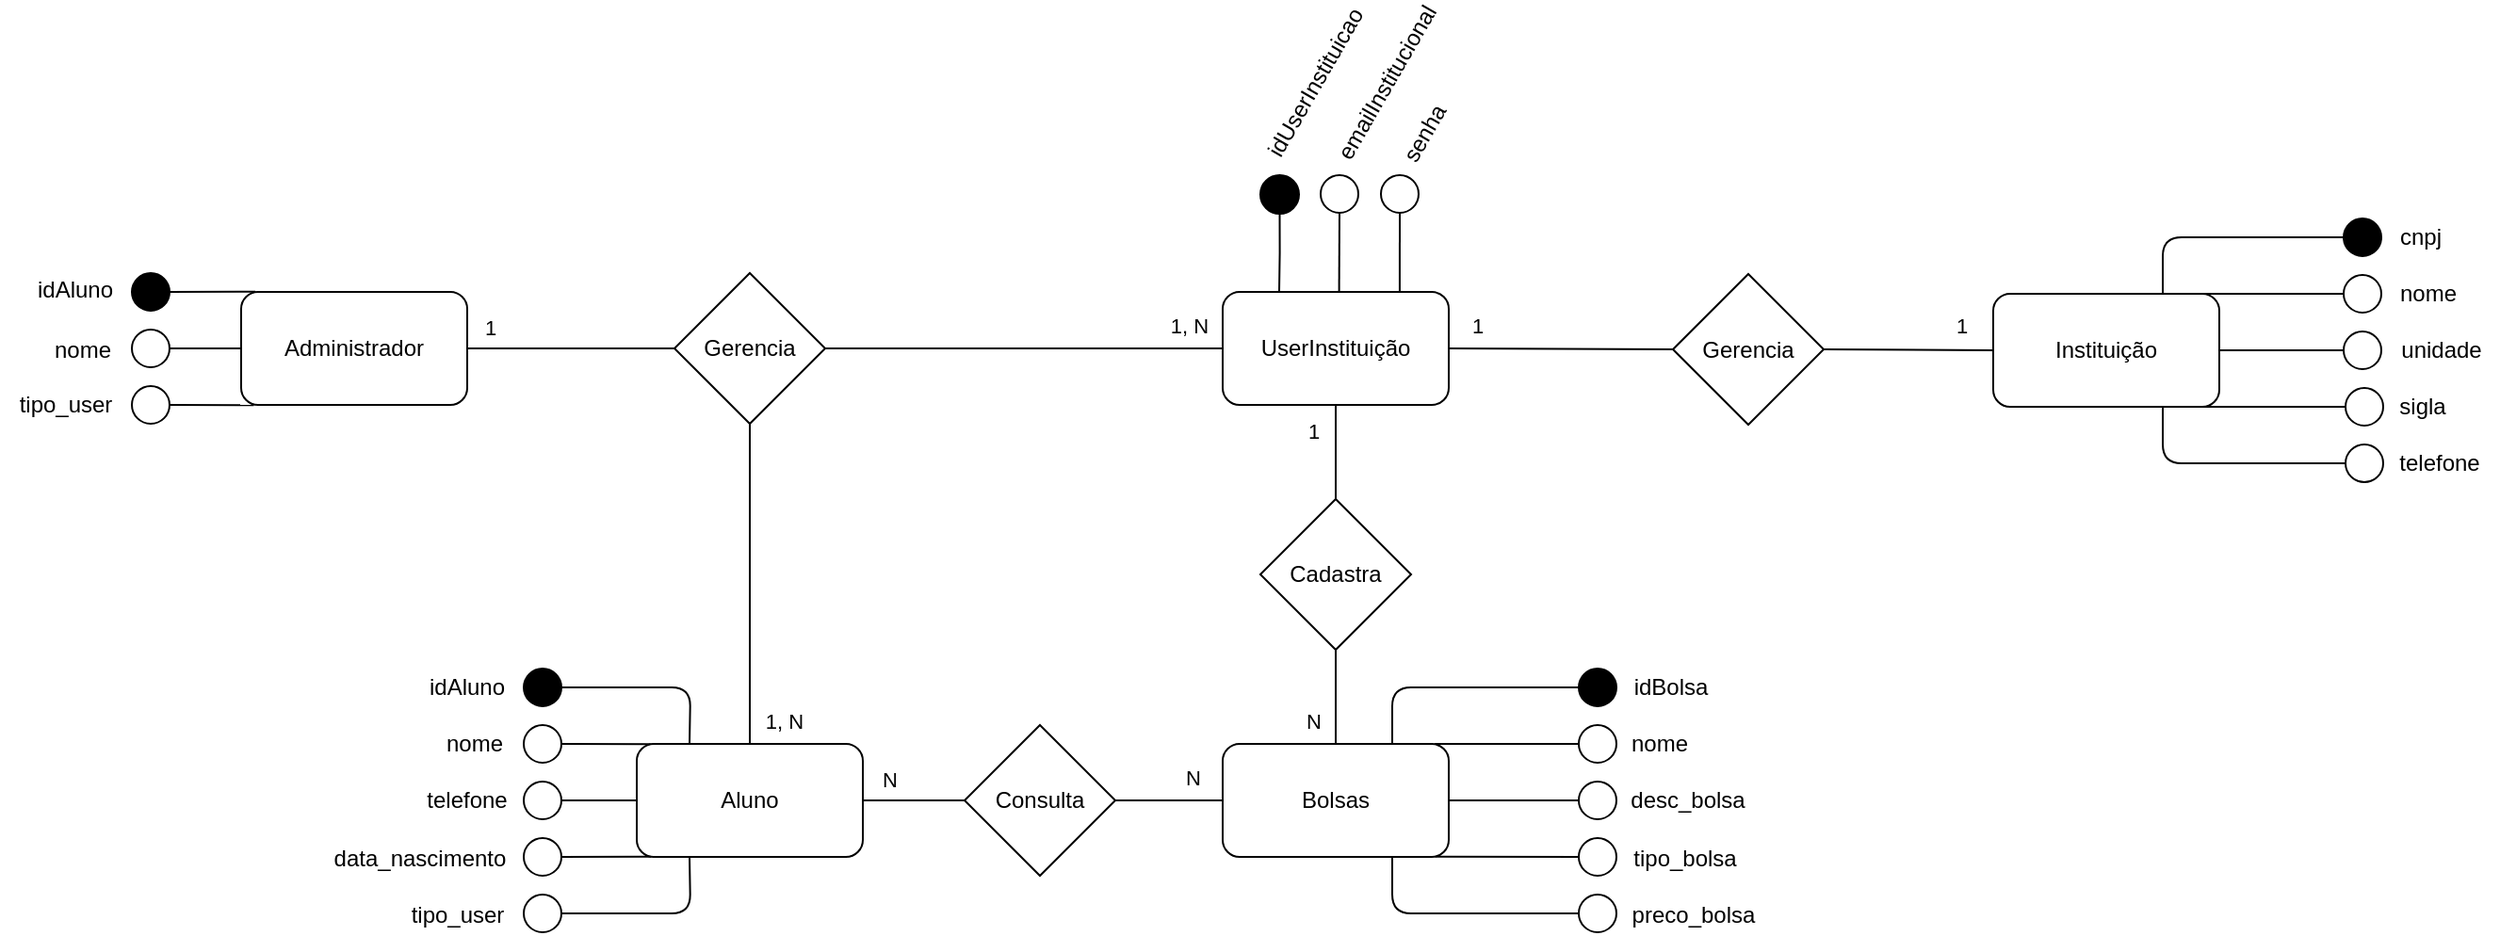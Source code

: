 <mxfile version="24.8.6">
  <diagram name="Página-1" id="HAxk9lvWDfS05fTYWl_q">
    <mxGraphModel dx="1035" dy="553" grid="1" gridSize="10" guides="1" tooltips="1" connect="1" arrows="1" fold="1" page="1" pageScale="1" pageWidth="827" pageHeight="1169" math="0" shadow="0">
      <root>
        <mxCell id="0" />
        <mxCell id="1" parent="0" />
        <mxCell id="UZev7EF_9bcKUdjiLRx3-1" value="Aluno" style="rounded=1;whiteSpace=wrap;html=1;" parent="1" vertex="1">
          <mxGeometry x="468" y="429" width="120" height="60" as="geometry" />
        </mxCell>
        <mxCell id="UZev7EF_9bcKUdjiLRx3-2" value="Consulta" style="rhombus;whiteSpace=wrap;html=1;" parent="1" vertex="1">
          <mxGeometry x="642" y="419" width="80" height="80" as="geometry" />
        </mxCell>
        <mxCell id="UZev7EF_9bcKUdjiLRx3-3" value="Bolsas" style="rounded=1;whiteSpace=wrap;html=1;" parent="1" vertex="1">
          <mxGeometry x="779" y="429" width="120" height="60" as="geometry" />
        </mxCell>
        <mxCell id="UZev7EF_9bcKUdjiLRx3-4" value="Cadastra" style="rhombus;whiteSpace=wrap;html=1;" parent="1" vertex="1">
          <mxGeometry x="799" y="299" width="80" height="80" as="geometry" />
        </mxCell>
        <mxCell id="LGmtJFAplZEheYw9YoZS-16" style="rounded=0;orthogonalLoop=1;jettySize=auto;html=1;exitX=1;exitY=0.5;exitDx=0;exitDy=0;entryX=0;entryY=0.5;entryDx=0;entryDy=0;endArrow=none;endFill=0;" parent="1" source="UZev7EF_9bcKUdjiLRx3-5" target="LGmtJFAplZEheYw9YoZS-14" edge="1">
          <mxGeometry relative="1" as="geometry" />
        </mxCell>
        <mxCell id="LGmtJFAplZEheYw9YoZS-27" value="1" style="edgeLabel;html=1;align=center;verticalAlign=middle;resizable=0;points=[];" parent="LGmtJFAplZEheYw9YoZS-16" vertex="1" connectable="0">
          <mxGeometry x="-0.686" y="2" relative="1" as="geometry">
            <mxPoint x="-4" y="-10" as="offset" />
          </mxGeometry>
        </mxCell>
        <mxCell id="UZev7EF_9bcKUdjiLRx3-5" value="UserInstituição" style="rounded=1;whiteSpace=wrap;html=1;" parent="1" vertex="1">
          <mxGeometry x="779" y="189" width="120" height="60" as="geometry" />
        </mxCell>
        <mxCell id="UZev7EF_9bcKUdjiLRx3-6" value="Administrador" style="rounded=1;whiteSpace=wrap;html=1;" parent="1" vertex="1">
          <mxGeometry x="258" y="189" width="120" height="60" as="geometry" />
        </mxCell>
        <mxCell id="UZev7EF_9bcKUdjiLRx3-7" value="Gerencia" style="rhombus;whiteSpace=wrap;html=1;" parent="1" vertex="1">
          <mxGeometry x="488" y="179" width="80" height="80" as="geometry" />
        </mxCell>
        <mxCell id="UZev7EF_9bcKUdjiLRx3-8" value="" style="ellipse;fillColor=strokeColor;html=1;" parent="1" vertex="1">
          <mxGeometry x="200" y="179" width="20" height="20" as="geometry" />
        </mxCell>
        <mxCell id="UZev7EF_9bcKUdjiLRx3-10" value="" style="ellipse;" parent="1" vertex="1">
          <mxGeometry x="200" y="209" width="20" height="20" as="geometry" />
        </mxCell>
        <mxCell id="UZev7EF_9bcKUdjiLRx3-11" value="" style="ellipse;" parent="1" vertex="1">
          <mxGeometry x="200" y="239" width="20" height="20" as="geometry" />
        </mxCell>
        <mxCell id="UZev7EF_9bcKUdjiLRx3-13" value="idAluno" style="text;html=1;align=center;verticalAlign=middle;whiteSpace=wrap;rounded=0;" parent="1" vertex="1">
          <mxGeometry x="140" y="180" width="60" height="15" as="geometry" />
        </mxCell>
        <mxCell id="UZev7EF_9bcKUdjiLRx3-16" value="nome" style="text;html=1;align=center;verticalAlign=middle;whiteSpace=wrap;rounded=0;" parent="1" vertex="1">
          <mxGeometry x="144" y="212.5" width="60" height="15" as="geometry" />
        </mxCell>
        <mxCell id="UZev7EF_9bcKUdjiLRx3-18" value="tipo_user" style="text;html=1;align=center;verticalAlign=middle;whiteSpace=wrap;rounded=0;" parent="1" vertex="1">
          <mxGeometry x="130" y="241.5" width="70" height="15" as="geometry" />
        </mxCell>
        <mxCell id="UZev7EF_9bcKUdjiLRx3-22" value="" style="endArrow=none;html=1;rounded=1;exitX=1;exitY=0.5;exitDx=0;exitDy=0;entryX=0.063;entryY=-0.002;entryDx=0;entryDy=0;entryPerimeter=0;" parent="1" source="UZev7EF_9bcKUdjiLRx3-8" target="UZev7EF_9bcKUdjiLRx3-6" edge="1">
          <mxGeometry width="50" height="50" relative="1" as="geometry">
            <mxPoint x="220" y="189" as="sourcePoint" />
            <mxPoint x="298" y="199" as="targetPoint" />
          </mxGeometry>
        </mxCell>
        <mxCell id="UZev7EF_9bcKUdjiLRx3-23" value="" style="endArrow=none;html=1;rounded=1;exitX=1;exitY=0.5;exitDx=0;exitDy=0;entryX=0;entryY=0.5;entryDx=0;entryDy=0;edgeStyle=orthogonalEdgeStyle;curved=0;" parent="1" source="UZev7EF_9bcKUdjiLRx3-10" target="UZev7EF_9bcKUdjiLRx3-6" edge="1">
          <mxGeometry width="50" height="50" relative="1" as="geometry">
            <mxPoint x="230" y="169" as="sourcePoint" />
            <mxPoint x="298" y="199" as="targetPoint" />
          </mxGeometry>
        </mxCell>
        <mxCell id="UZev7EF_9bcKUdjiLRx3-24" value="" style="endArrow=none;html=1;rounded=1;exitX=1;exitY=0.5;exitDx=0;exitDy=0;entryX=0.056;entryY=1.003;entryDx=0;entryDy=0;entryPerimeter=0;" parent="1" source="UZev7EF_9bcKUdjiLRx3-11" target="UZev7EF_9bcKUdjiLRx3-6" edge="1">
          <mxGeometry width="50" height="50" relative="1" as="geometry">
            <mxPoint x="230" y="229" as="sourcePoint" />
            <mxPoint x="268" y="229" as="targetPoint" />
          </mxGeometry>
        </mxCell>
        <mxCell id="UZev7EF_9bcKUdjiLRx3-28" value="" style="ellipse;fillColor=strokeColor;html=1;" parent="1" vertex="1">
          <mxGeometry x="408" y="389" width="20" height="20" as="geometry" />
        </mxCell>
        <mxCell id="UZev7EF_9bcKUdjiLRx3-29" value="" style="ellipse;" parent="1" vertex="1">
          <mxGeometry x="408" y="419" width="20" height="20" as="geometry" />
        </mxCell>
        <mxCell id="UZev7EF_9bcKUdjiLRx3-30" value="" style="ellipse;" parent="1" vertex="1">
          <mxGeometry x="408" y="449" width="20" height="20" as="geometry" />
        </mxCell>
        <mxCell id="UZev7EF_9bcKUdjiLRx3-31" value="" style="ellipse;" parent="1" vertex="1">
          <mxGeometry x="408" y="479" width="20" height="20" as="geometry" />
        </mxCell>
        <mxCell id="UZev7EF_9bcKUdjiLRx3-32" value="" style="ellipse;" parent="1" vertex="1">
          <mxGeometry x="408" y="509" width="20" height="20" as="geometry" />
        </mxCell>
        <mxCell id="UZev7EF_9bcKUdjiLRx3-33" value="idAluno" style="text;html=1;align=center;verticalAlign=middle;whiteSpace=wrap;rounded=0;" parent="1" vertex="1">
          <mxGeometry x="348" y="391.5" width="60" height="15" as="geometry" />
        </mxCell>
        <mxCell id="UZev7EF_9bcKUdjiLRx3-34" value="nome" style="text;html=1;align=center;verticalAlign=middle;whiteSpace=wrap;rounded=0;" parent="1" vertex="1">
          <mxGeometry x="352" y="421.5" width="60" height="15" as="geometry" />
        </mxCell>
        <mxCell id="UZev7EF_9bcKUdjiLRx3-35" value="telefone" style="text;html=1;align=center;verticalAlign=middle;whiteSpace=wrap;rounded=0;" parent="1" vertex="1">
          <mxGeometry x="348" y="451.5" width="60" height="15" as="geometry" />
        </mxCell>
        <mxCell id="UZev7EF_9bcKUdjiLRx3-36" value="data_nascimento" style="text;html=1;align=center;verticalAlign=middle;whiteSpace=wrap;rounded=0;" parent="1" vertex="1">
          <mxGeometry x="298" y="482" width="110" height="15" as="geometry" />
        </mxCell>
        <mxCell id="UZev7EF_9bcKUdjiLRx3-37" value="tipo_user" style="text;html=1;align=center;verticalAlign=middle;whiteSpace=wrap;rounded=0;" parent="1" vertex="1">
          <mxGeometry x="338" y="512" width="70" height="15" as="geometry" />
        </mxCell>
        <mxCell id="UZev7EF_9bcKUdjiLRx3-38" value="" style="endArrow=none;html=1;rounded=1;exitX=1;exitY=0.5;exitDx=0;exitDy=0;entryX=0.25;entryY=0;entryDx=0;entryDy=0;edgeStyle=orthogonalEdgeStyle;curved=0;" parent="1" source="UZev7EF_9bcKUdjiLRx3-28" edge="1">
          <mxGeometry width="50" height="50" relative="1" as="geometry">
            <mxPoint x="576" y="409" as="sourcePoint" />
            <mxPoint x="496" y="429" as="targetPoint" />
          </mxGeometry>
        </mxCell>
        <mxCell id="UZev7EF_9bcKUdjiLRx3-39" value="" style="endArrow=none;html=1;rounded=1;exitX=1;exitY=0.5;exitDx=0;exitDy=0;entryX=0.06;entryY=0.003;entryDx=0;entryDy=0;entryPerimeter=0;" parent="1" source="UZev7EF_9bcKUdjiLRx3-29" target="UZev7EF_9bcKUdjiLRx3-1" edge="1">
          <mxGeometry width="50" height="50" relative="1" as="geometry">
            <mxPoint x="438" y="409" as="sourcePoint" />
            <mxPoint x="458" y="419" as="targetPoint" />
          </mxGeometry>
        </mxCell>
        <mxCell id="UZev7EF_9bcKUdjiLRx3-40" value="" style="endArrow=none;html=1;rounded=1;exitX=1;exitY=0.5;exitDx=0;exitDy=0;entryX=0;entryY=0.5;entryDx=0;entryDy=0;edgeStyle=orthogonalEdgeStyle;curved=0;" parent="1" source="UZev7EF_9bcKUdjiLRx3-30" target="UZev7EF_9bcKUdjiLRx3-1" edge="1">
          <mxGeometry width="50" height="50" relative="1" as="geometry">
            <mxPoint x="438" y="409" as="sourcePoint" />
            <mxPoint x="466" y="459" as="targetPoint" />
          </mxGeometry>
        </mxCell>
        <mxCell id="UZev7EF_9bcKUdjiLRx3-41" value="" style="endArrow=none;html=1;rounded=1;exitX=1;exitY=0.5;exitDx=0;exitDy=0;entryX=0.063;entryY=0.997;entryDx=0;entryDy=0;entryPerimeter=0;" parent="1" source="UZev7EF_9bcKUdjiLRx3-31" target="UZev7EF_9bcKUdjiLRx3-1" edge="1">
          <mxGeometry width="50" height="50" relative="1" as="geometry">
            <mxPoint x="438" y="469" as="sourcePoint" />
            <mxPoint x="466" y="489" as="targetPoint" />
          </mxGeometry>
        </mxCell>
        <mxCell id="UZev7EF_9bcKUdjiLRx3-42" value="" style="endArrow=none;html=1;rounded=1;exitX=1;exitY=0.5;exitDx=0;exitDy=0;edgeStyle=orthogonalEdgeStyle;curved=0;entryX=0.25;entryY=1;entryDx=0;entryDy=0;" parent="1" source="UZev7EF_9bcKUdjiLRx3-32" edge="1">
          <mxGeometry width="50" height="50" relative="1" as="geometry">
            <mxPoint x="438" y="409" as="sourcePoint" />
            <mxPoint x="496" y="489" as="targetPoint" />
          </mxGeometry>
        </mxCell>
        <mxCell id="UZev7EF_9bcKUdjiLRx3-43" value="" style="endArrow=none;html=1;rounded=1;exitX=0;exitY=0.5;exitDx=0;exitDy=0;entryX=1;entryY=0.5;entryDx=0;entryDy=0;" parent="1" source="UZev7EF_9bcKUdjiLRx3-7" target="UZev7EF_9bcKUdjiLRx3-6" edge="1">
          <mxGeometry width="50" height="50" relative="1" as="geometry">
            <mxPoint x="230" y="189" as="sourcePoint" />
            <mxPoint x="276" y="189" as="targetPoint" />
          </mxGeometry>
        </mxCell>
        <mxCell id="UZev7EF_9bcKUdjiLRx3-79" value="1" style="edgeLabel;html=1;align=center;verticalAlign=middle;resizable=0;points=[];" parent="UZev7EF_9bcKUdjiLRx3-43" vertex="1" connectable="0">
          <mxGeometry x="0.491" y="-1" relative="1" as="geometry">
            <mxPoint x="-16" y="-10" as="offset" />
          </mxGeometry>
        </mxCell>
        <mxCell id="UZev7EF_9bcKUdjiLRx3-44" value="" style="endArrow=none;html=1;rounded=1;exitX=0.5;exitY=0;exitDx=0;exitDy=0;entryX=0.5;entryY=1;entryDx=0;entryDy=0;" parent="1" source="UZev7EF_9bcKUdjiLRx3-1" target="UZev7EF_9bcKUdjiLRx3-7" edge="1">
          <mxGeometry width="50" height="50" relative="1" as="geometry">
            <mxPoint x="498" y="239" as="sourcePoint" />
            <mxPoint x="388" y="239" as="targetPoint" />
          </mxGeometry>
        </mxCell>
        <mxCell id="UZev7EF_9bcKUdjiLRx3-81" value="1, N" style="edgeLabel;html=1;align=center;verticalAlign=middle;resizable=0;points=[];" parent="UZev7EF_9bcKUdjiLRx3-44" vertex="1" connectable="0">
          <mxGeometry x="-0.804" y="-2" relative="1" as="geometry">
            <mxPoint x="16" y="4" as="offset" />
          </mxGeometry>
        </mxCell>
        <mxCell id="UZev7EF_9bcKUdjiLRx3-45" value="" style="endArrow=none;html=1;rounded=1;exitX=1;exitY=0.5;exitDx=0;exitDy=0;entryX=0;entryY=0.5;entryDx=0;entryDy=0;" parent="1" source="UZev7EF_9bcKUdjiLRx3-7" target="UZev7EF_9bcKUdjiLRx3-5" edge="1">
          <mxGeometry width="50" height="50" relative="1" as="geometry">
            <mxPoint x="538" y="439" as="sourcePoint" />
            <mxPoint x="538" y="279" as="targetPoint" />
          </mxGeometry>
        </mxCell>
        <mxCell id="UZev7EF_9bcKUdjiLRx3-80" value="1, N" style="edgeLabel;html=1;align=center;verticalAlign=middle;resizable=0;points=[];" parent="UZev7EF_9bcKUdjiLRx3-45" vertex="1" connectable="0">
          <mxGeometry x="0.719" y="-1" relative="1" as="geometry">
            <mxPoint x="11" y="-13" as="offset" />
          </mxGeometry>
        </mxCell>
        <mxCell id="UZev7EF_9bcKUdjiLRx3-46" value="" style="endArrow=none;html=1;rounded=1;exitX=0.5;exitY=0;exitDx=0;exitDy=0;entryX=0.5;entryY=1;entryDx=0;entryDy=0;" parent="1" source="UZev7EF_9bcKUdjiLRx3-4" target="UZev7EF_9bcKUdjiLRx3-5" edge="1">
          <mxGeometry width="50" height="50" relative="1" as="geometry">
            <mxPoint x="578" y="229" as="sourcePoint" />
            <mxPoint x="789" y="229" as="targetPoint" />
          </mxGeometry>
        </mxCell>
        <mxCell id="UZev7EF_9bcKUdjiLRx3-85" value="1" style="edgeLabel;html=1;align=center;verticalAlign=middle;resizable=0;points=[];" parent="UZev7EF_9bcKUdjiLRx3-46" vertex="1" connectable="0">
          <mxGeometry x="0.4" relative="1" as="geometry">
            <mxPoint x="-12" y="-1" as="offset" />
          </mxGeometry>
        </mxCell>
        <mxCell id="UZev7EF_9bcKUdjiLRx3-47" value="" style="endArrow=none;html=1;rounded=1;exitX=0.5;exitY=0;exitDx=0;exitDy=0;entryX=0.5;entryY=1;entryDx=0;entryDy=0;" parent="1" source="UZev7EF_9bcKUdjiLRx3-3" target="UZev7EF_9bcKUdjiLRx3-4" edge="1">
          <mxGeometry width="50" height="50" relative="1" as="geometry">
            <mxPoint x="849" y="309" as="sourcePoint" />
            <mxPoint x="849" y="259" as="targetPoint" />
          </mxGeometry>
        </mxCell>
        <mxCell id="UZev7EF_9bcKUdjiLRx3-84" value="N" style="edgeLabel;html=1;align=center;verticalAlign=middle;resizable=0;points=[];" parent="UZev7EF_9bcKUdjiLRx3-47" vertex="1" connectable="0">
          <mxGeometry x="-0.433" y="1" relative="1" as="geometry">
            <mxPoint x="-11" y="2" as="offset" />
          </mxGeometry>
        </mxCell>
        <mxCell id="UZev7EF_9bcKUdjiLRx3-48" value="" style="endArrow=none;html=1;rounded=1;exitX=1;exitY=0.5;exitDx=0;exitDy=0;entryX=0;entryY=0.5;entryDx=0;entryDy=0;" parent="1" source="UZev7EF_9bcKUdjiLRx3-2" target="UZev7EF_9bcKUdjiLRx3-3" edge="1">
          <mxGeometry width="50" height="50" relative="1" as="geometry">
            <mxPoint x="849" y="439" as="sourcePoint" />
            <mxPoint x="849" y="389" as="targetPoint" />
          </mxGeometry>
        </mxCell>
        <mxCell id="UZev7EF_9bcKUdjiLRx3-83" value="N" style="edgeLabel;html=1;align=center;verticalAlign=middle;resizable=0;points=[];" parent="UZev7EF_9bcKUdjiLRx3-48" vertex="1" connectable="0">
          <mxGeometry x="0.368" y="-1" relative="1" as="geometry">
            <mxPoint x="2" y="-13" as="offset" />
          </mxGeometry>
        </mxCell>
        <mxCell id="UZev7EF_9bcKUdjiLRx3-49" value="" style="endArrow=none;html=1;rounded=1;exitX=1;exitY=0.5;exitDx=0;exitDy=0;entryX=0;entryY=0.5;entryDx=0;entryDy=0;" parent="1" source="UZev7EF_9bcKUdjiLRx3-1" target="UZev7EF_9bcKUdjiLRx3-2" edge="1">
          <mxGeometry width="50" height="50" relative="1" as="geometry">
            <mxPoint x="732" y="469" as="sourcePoint" />
            <mxPoint x="789" y="469" as="targetPoint" />
          </mxGeometry>
        </mxCell>
        <mxCell id="UZev7EF_9bcKUdjiLRx3-82" value="N" style="edgeLabel;html=1;align=center;verticalAlign=middle;resizable=0;points=[];" parent="UZev7EF_9bcKUdjiLRx3-49" vertex="1" connectable="0">
          <mxGeometry x="-0.549" y="-2" relative="1" as="geometry">
            <mxPoint x="2" y="-13" as="offset" />
          </mxGeometry>
        </mxCell>
        <mxCell id="UZev7EF_9bcKUdjiLRx3-50" value="" style="ellipse;fillColor=strokeColor;html=1;" parent="1" vertex="1">
          <mxGeometry x="968" y="389" width="20" height="20" as="geometry" />
        </mxCell>
        <mxCell id="UZev7EF_9bcKUdjiLRx3-51" value="" style="ellipse;" parent="1" vertex="1">
          <mxGeometry x="968" y="419" width="20" height="20" as="geometry" />
        </mxCell>
        <mxCell id="UZev7EF_9bcKUdjiLRx3-52" value="" style="ellipse;" parent="1" vertex="1">
          <mxGeometry x="968" y="449" width="20" height="20" as="geometry" />
        </mxCell>
        <mxCell id="UZev7EF_9bcKUdjiLRx3-53" value="" style="ellipse;" parent="1" vertex="1">
          <mxGeometry x="968" y="479" width="20" height="20" as="geometry" />
        </mxCell>
        <mxCell id="UZev7EF_9bcKUdjiLRx3-54" value="" style="ellipse;" parent="1" vertex="1">
          <mxGeometry x="968" y="509" width="20" height="20" as="geometry" />
        </mxCell>
        <mxCell id="UZev7EF_9bcKUdjiLRx3-55" value="idBolsa" style="text;html=1;align=center;verticalAlign=middle;whiteSpace=wrap;rounded=0;" parent="1" vertex="1">
          <mxGeometry x="987" y="391.5" width="60" height="15" as="geometry" />
        </mxCell>
        <mxCell id="UZev7EF_9bcKUdjiLRx3-56" value="nome" style="text;html=1;align=center;verticalAlign=middle;whiteSpace=wrap;rounded=0;" parent="1" vertex="1">
          <mxGeometry x="981" y="421.5" width="60" height="15" as="geometry" />
        </mxCell>
        <mxCell id="UZev7EF_9bcKUdjiLRx3-57" value="desc_bolsa" style="text;html=1;align=center;verticalAlign=middle;whiteSpace=wrap;rounded=0;" parent="1" vertex="1">
          <mxGeometry x="996" y="451.5" width="60" height="15" as="geometry" />
        </mxCell>
        <mxCell id="UZev7EF_9bcKUdjiLRx3-58" value="tipo_bolsa" style="text;html=1;align=center;verticalAlign=middle;whiteSpace=wrap;rounded=0;" parent="1" vertex="1">
          <mxGeometry x="982" y="482" width="85" height="15" as="geometry" />
        </mxCell>
        <mxCell id="UZev7EF_9bcKUdjiLRx3-59" value="preco_bolsa" style="text;html=1;align=center;verticalAlign=middle;whiteSpace=wrap;rounded=0;" parent="1" vertex="1">
          <mxGeometry x="994" y="512" width="70" height="15" as="geometry" />
        </mxCell>
        <mxCell id="UZev7EF_9bcKUdjiLRx3-65" value="" style="endArrow=none;html=1;rounded=1;exitX=0;exitY=0.5;exitDx=0;exitDy=0;entryX=0.75;entryY=0;entryDx=0;entryDy=0;edgeStyle=orthogonalEdgeStyle;curved=0;" parent="1" source="UZev7EF_9bcKUdjiLRx3-50" target="UZev7EF_9bcKUdjiLRx3-3" edge="1">
          <mxGeometry width="50" height="50" relative="1" as="geometry">
            <mxPoint x="438" y="409" as="sourcePoint" />
            <mxPoint x="506" y="439" as="targetPoint" />
          </mxGeometry>
        </mxCell>
        <mxCell id="UZev7EF_9bcKUdjiLRx3-66" value="" style="endArrow=none;html=1;rounded=1;exitX=0;exitY=0.5;exitDx=0;exitDy=0;entryX=0.938;entryY=0;entryDx=0;entryDy=0;entryPerimeter=0;" parent="1" source="UZev7EF_9bcKUdjiLRx3-51" target="UZev7EF_9bcKUdjiLRx3-3" edge="1">
          <mxGeometry width="50" height="50" relative="1" as="geometry">
            <mxPoint x="438" y="439" as="sourcePoint" />
            <mxPoint x="485" y="439" as="targetPoint" />
          </mxGeometry>
        </mxCell>
        <mxCell id="UZev7EF_9bcKUdjiLRx3-67" value="" style="endArrow=none;html=1;rounded=1;exitX=0;exitY=0.5;exitDx=0;exitDy=0;entryX=1;entryY=0.5;entryDx=0;entryDy=0;" parent="1" source="UZev7EF_9bcKUdjiLRx3-52" target="UZev7EF_9bcKUdjiLRx3-3" edge="1">
          <mxGeometry width="50" height="50" relative="1" as="geometry">
            <mxPoint x="978" y="439" as="sourcePoint" />
            <mxPoint x="902" y="439" as="targetPoint" />
          </mxGeometry>
        </mxCell>
        <mxCell id="UZev7EF_9bcKUdjiLRx3-68" value="" style="endArrow=none;html=1;rounded=1;exitX=0;exitY=0.5;exitDx=0;exitDy=0;entryX=0.94;entryY=0.997;entryDx=0;entryDy=0;entryPerimeter=0;" parent="1" source="UZev7EF_9bcKUdjiLRx3-53" target="UZev7EF_9bcKUdjiLRx3-3" edge="1">
          <mxGeometry width="50" height="50" relative="1" as="geometry">
            <mxPoint x="978" y="469" as="sourcePoint" />
            <mxPoint x="909" y="469" as="targetPoint" />
          </mxGeometry>
        </mxCell>
        <mxCell id="UZev7EF_9bcKUdjiLRx3-69" value="" style="endArrow=none;html=1;rounded=1;exitX=0;exitY=0.5;exitDx=0;exitDy=0;entryX=0.75;entryY=1;entryDx=0;entryDy=0;edgeStyle=orthogonalEdgeStyle;curved=0;" parent="1" source="UZev7EF_9bcKUdjiLRx3-54" target="UZev7EF_9bcKUdjiLRx3-3" edge="1">
          <mxGeometry width="50" height="50" relative="1" as="geometry">
            <mxPoint x="978" y="409" as="sourcePoint" />
            <mxPoint x="879" y="439" as="targetPoint" />
          </mxGeometry>
        </mxCell>
        <mxCell id="UZev7EF_9bcKUdjiLRx3-70" value="" style="ellipse;fillColor=strokeColor;html=1;" parent="1" vertex="1">
          <mxGeometry x="1374" y="150" width="20" height="20" as="geometry" />
        </mxCell>
        <mxCell id="UZev7EF_9bcKUdjiLRx3-71" value="" style="ellipse;" parent="1" vertex="1">
          <mxGeometry x="1374" y="180" width="20" height="20" as="geometry" />
        </mxCell>
        <mxCell id="UZev7EF_9bcKUdjiLRx3-72" value="" style="ellipse;" parent="1" vertex="1">
          <mxGeometry x="1374" y="210" width="20" height="20" as="geometry" />
        </mxCell>
        <mxCell id="UZev7EF_9bcKUdjiLRx3-73" value="cnpj" style="text;html=1;align=center;verticalAlign=middle;whiteSpace=wrap;rounded=0;" parent="1" vertex="1">
          <mxGeometry x="1385" y="152.5" width="60" height="15" as="geometry" />
        </mxCell>
        <mxCell id="UZev7EF_9bcKUdjiLRx3-74" value="nome" style="text;html=1;align=center;verticalAlign=middle;whiteSpace=wrap;rounded=0;" parent="1" vertex="1">
          <mxGeometry x="1389" y="182.5" width="60" height="15" as="geometry" />
        </mxCell>
        <mxCell id="UZev7EF_9bcKUdjiLRx3-75" value="unidade" style="text;html=1;align=center;verticalAlign=middle;whiteSpace=wrap;rounded=0;" parent="1" vertex="1">
          <mxGeometry x="1396" y="212.5" width="60" height="15" as="geometry" />
        </mxCell>
        <mxCell id="LGmtJFAplZEheYw9YoZS-1" value="" style="ellipse;" parent="1" vertex="1">
          <mxGeometry x="1375" y="240" width="20" height="20" as="geometry" />
        </mxCell>
        <mxCell id="LGmtJFAplZEheYw9YoZS-2" value="" style="ellipse;" parent="1" vertex="1">
          <mxGeometry x="1375" y="270" width="20" height="20" as="geometry" />
        </mxCell>
        <mxCell id="LGmtJFAplZEheYw9YoZS-3" value="sigla" style="text;html=1;align=center;verticalAlign=middle;whiteSpace=wrap;rounded=0;" parent="1" vertex="1">
          <mxGeometry x="1386" y="242.5" width="60" height="15" as="geometry" />
        </mxCell>
        <mxCell id="LGmtJFAplZEheYw9YoZS-4" value="telefone" style="text;html=1;align=center;verticalAlign=middle;whiteSpace=wrap;rounded=0;" parent="1" vertex="1">
          <mxGeometry x="1395" y="272.5" width="60" height="15" as="geometry" />
        </mxCell>
        <mxCell id="LGmtJFAplZEheYw9YoZS-24" style="rounded=0;orthogonalLoop=1;jettySize=auto;html=1;exitX=0.5;exitY=1;exitDx=0;exitDy=0;entryX=0.515;entryY=0.005;entryDx=0;entryDy=0;endArrow=none;endFill=0;entryPerimeter=0;" parent="1" source="LGmtJFAplZEheYw9YoZS-5" target="UZev7EF_9bcKUdjiLRx3-5" edge="1">
          <mxGeometry relative="1" as="geometry" />
        </mxCell>
        <mxCell id="LGmtJFAplZEheYw9YoZS-5" value="" style="ellipse;" parent="1" vertex="1">
          <mxGeometry x="831" y="127" width="20" height="20" as="geometry" />
        </mxCell>
        <mxCell id="LGmtJFAplZEheYw9YoZS-6" value="" style="ellipse;" parent="1" vertex="1">
          <mxGeometry x="863" y="127" width="20" height="20" as="geometry" />
        </mxCell>
        <mxCell id="LGmtJFAplZEheYw9YoZS-7" value="emailInstitucional" style="text;html=1;align=center;verticalAlign=middle;whiteSpace=wrap;rounded=0;rotation=-60;" parent="1" vertex="1">
          <mxGeometry x="836" y="70" width="60" height="15" as="geometry" />
        </mxCell>
        <mxCell id="LGmtJFAplZEheYw9YoZS-8" value="senha" style="text;html=1;align=center;verticalAlign=middle;whiteSpace=wrap;rounded=0;rotation=-60;" parent="1" vertex="1">
          <mxGeometry x="856" y="97" width="60" height="15" as="geometry" />
        </mxCell>
        <mxCell id="LGmtJFAplZEheYw9YoZS-23" style="edgeStyle=orthogonalEdgeStyle;rounded=0;orthogonalLoop=1;jettySize=auto;html=1;exitX=0.5;exitY=1;exitDx=0;exitDy=0;entryX=0.25;entryY=0;entryDx=0;entryDy=0;endArrow=none;endFill=0;" parent="1" source="LGmtJFAplZEheYw9YoZS-9" target="UZev7EF_9bcKUdjiLRx3-5" edge="1">
          <mxGeometry relative="1" as="geometry" />
        </mxCell>
        <mxCell id="LGmtJFAplZEheYw9YoZS-9" value="" style="ellipse;fillColor=strokeColor;html=1;" parent="1" vertex="1">
          <mxGeometry x="799" y="127" width="20.5" height="20.5" as="geometry" />
        </mxCell>
        <mxCell id="LGmtJFAplZEheYw9YoZS-10" value="idUserInstituicao" style="text;html=1;align=center;verticalAlign=middle;whiteSpace=wrap;rounded=0;rotation=-60;" parent="1" vertex="1">
          <mxGeometry x="798" y="70" width="60" height="15" as="geometry" />
        </mxCell>
        <mxCell id="LGmtJFAplZEheYw9YoZS-17" style="rounded=0;orthogonalLoop=1;jettySize=auto;html=1;exitX=1;exitY=0.5;exitDx=0;exitDy=0;entryX=0;entryY=0.5;entryDx=0;entryDy=0;endArrow=none;endFill=0;" parent="1" source="LGmtJFAplZEheYw9YoZS-14" target="LGmtJFAplZEheYw9YoZS-15" edge="1">
          <mxGeometry relative="1" as="geometry" />
        </mxCell>
        <mxCell id="LGmtJFAplZEheYw9YoZS-26" value="1" style="edgeLabel;html=1;align=center;verticalAlign=middle;resizable=0;points=[];" parent="LGmtJFAplZEheYw9YoZS-17" vertex="1" connectable="0">
          <mxGeometry x="0.581" relative="1" as="geometry">
            <mxPoint x="2" y="-13" as="offset" />
          </mxGeometry>
        </mxCell>
        <mxCell id="LGmtJFAplZEheYw9YoZS-14" value="Gerencia" style="rhombus;whiteSpace=wrap;html=1;" parent="1" vertex="1">
          <mxGeometry x="1018" y="179.5" width="80" height="80" as="geometry" />
        </mxCell>
        <mxCell id="LGmtJFAplZEheYw9YoZS-18" style="edgeStyle=orthogonalEdgeStyle;rounded=1;orthogonalLoop=1;jettySize=auto;html=1;exitX=0.75;exitY=0;exitDx=0;exitDy=0;entryX=0;entryY=0.5;entryDx=0;entryDy=0;curved=0;endArrow=none;endFill=0;" parent="1" source="LGmtJFAplZEheYw9YoZS-15" target="UZev7EF_9bcKUdjiLRx3-70" edge="1">
          <mxGeometry relative="1" as="geometry" />
        </mxCell>
        <mxCell id="LGmtJFAplZEheYw9YoZS-19" style="rounded=0;orthogonalLoop=1;jettySize=auto;html=1;exitX=1;exitY=0.5;exitDx=0;exitDy=0;entryX=0;entryY=0.5;entryDx=0;entryDy=0;endArrow=none;endFill=0;" parent="1" source="LGmtJFAplZEheYw9YoZS-15" target="UZev7EF_9bcKUdjiLRx3-72" edge="1">
          <mxGeometry relative="1" as="geometry" />
        </mxCell>
        <mxCell id="LGmtJFAplZEheYw9YoZS-20" style="edgeStyle=orthogonalEdgeStyle;rounded=1;orthogonalLoop=1;jettySize=auto;html=1;exitX=0.75;exitY=1;exitDx=0;exitDy=0;entryX=0;entryY=0.5;entryDx=0;entryDy=0;curved=0;endArrow=none;endFill=0;" parent="1" source="LGmtJFAplZEheYw9YoZS-15" target="LGmtJFAplZEheYw9YoZS-2" edge="1">
          <mxGeometry relative="1" as="geometry" />
        </mxCell>
        <mxCell id="LGmtJFAplZEheYw9YoZS-15" value="Instituição" style="rounded=1;whiteSpace=wrap;html=1;" parent="1" vertex="1">
          <mxGeometry x="1188" y="190" width="120" height="60" as="geometry" />
        </mxCell>
        <mxCell id="LGmtJFAplZEheYw9YoZS-21" style="rounded=0;orthogonalLoop=1;jettySize=auto;html=1;exitX=1;exitY=0.5;exitDx=0;exitDy=0;entryX=0;entryY=0.5;entryDx=0;entryDy=0;endArrow=none;endFill=0;" parent="1" target="UZev7EF_9bcKUdjiLRx3-71" edge="1">
          <mxGeometry relative="1" as="geometry">
            <mxPoint x="1298" y="190" as="sourcePoint" />
            <mxPoint x="1359" y="190" as="targetPoint" />
          </mxGeometry>
        </mxCell>
        <mxCell id="LGmtJFAplZEheYw9YoZS-22" style="rounded=0;orthogonalLoop=1;jettySize=auto;html=1;exitX=1;exitY=0.5;exitDx=0;exitDy=0;entryX=0;entryY=0.5;entryDx=0;entryDy=0;endArrow=none;endFill=0;" parent="1" target="LGmtJFAplZEheYw9YoZS-1" edge="1">
          <mxGeometry relative="1" as="geometry">
            <mxPoint x="1288" y="250" as="sourcePoint" />
            <mxPoint x="1359" y="250" as="targetPoint" />
          </mxGeometry>
        </mxCell>
        <mxCell id="LGmtJFAplZEheYw9YoZS-25" style="rounded=0;orthogonalLoop=1;jettySize=auto;html=1;exitX=0.5;exitY=1;exitDx=0;exitDy=0;entryX=0.783;entryY=0;entryDx=0;entryDy=0;entryPerimeter=0;endArrow=none;endFill=0;" parent="1" source="LGmtJFAplZEheYw9YoZS-6" target="UZev7EF_9bcKUdjiLRx3-5" edge="1">
          <mxGeometry relative="1" as="geometry" />
        </mxCell>
      </root>
    </mxGraphModel>
  </diagram>
</mxfile>
